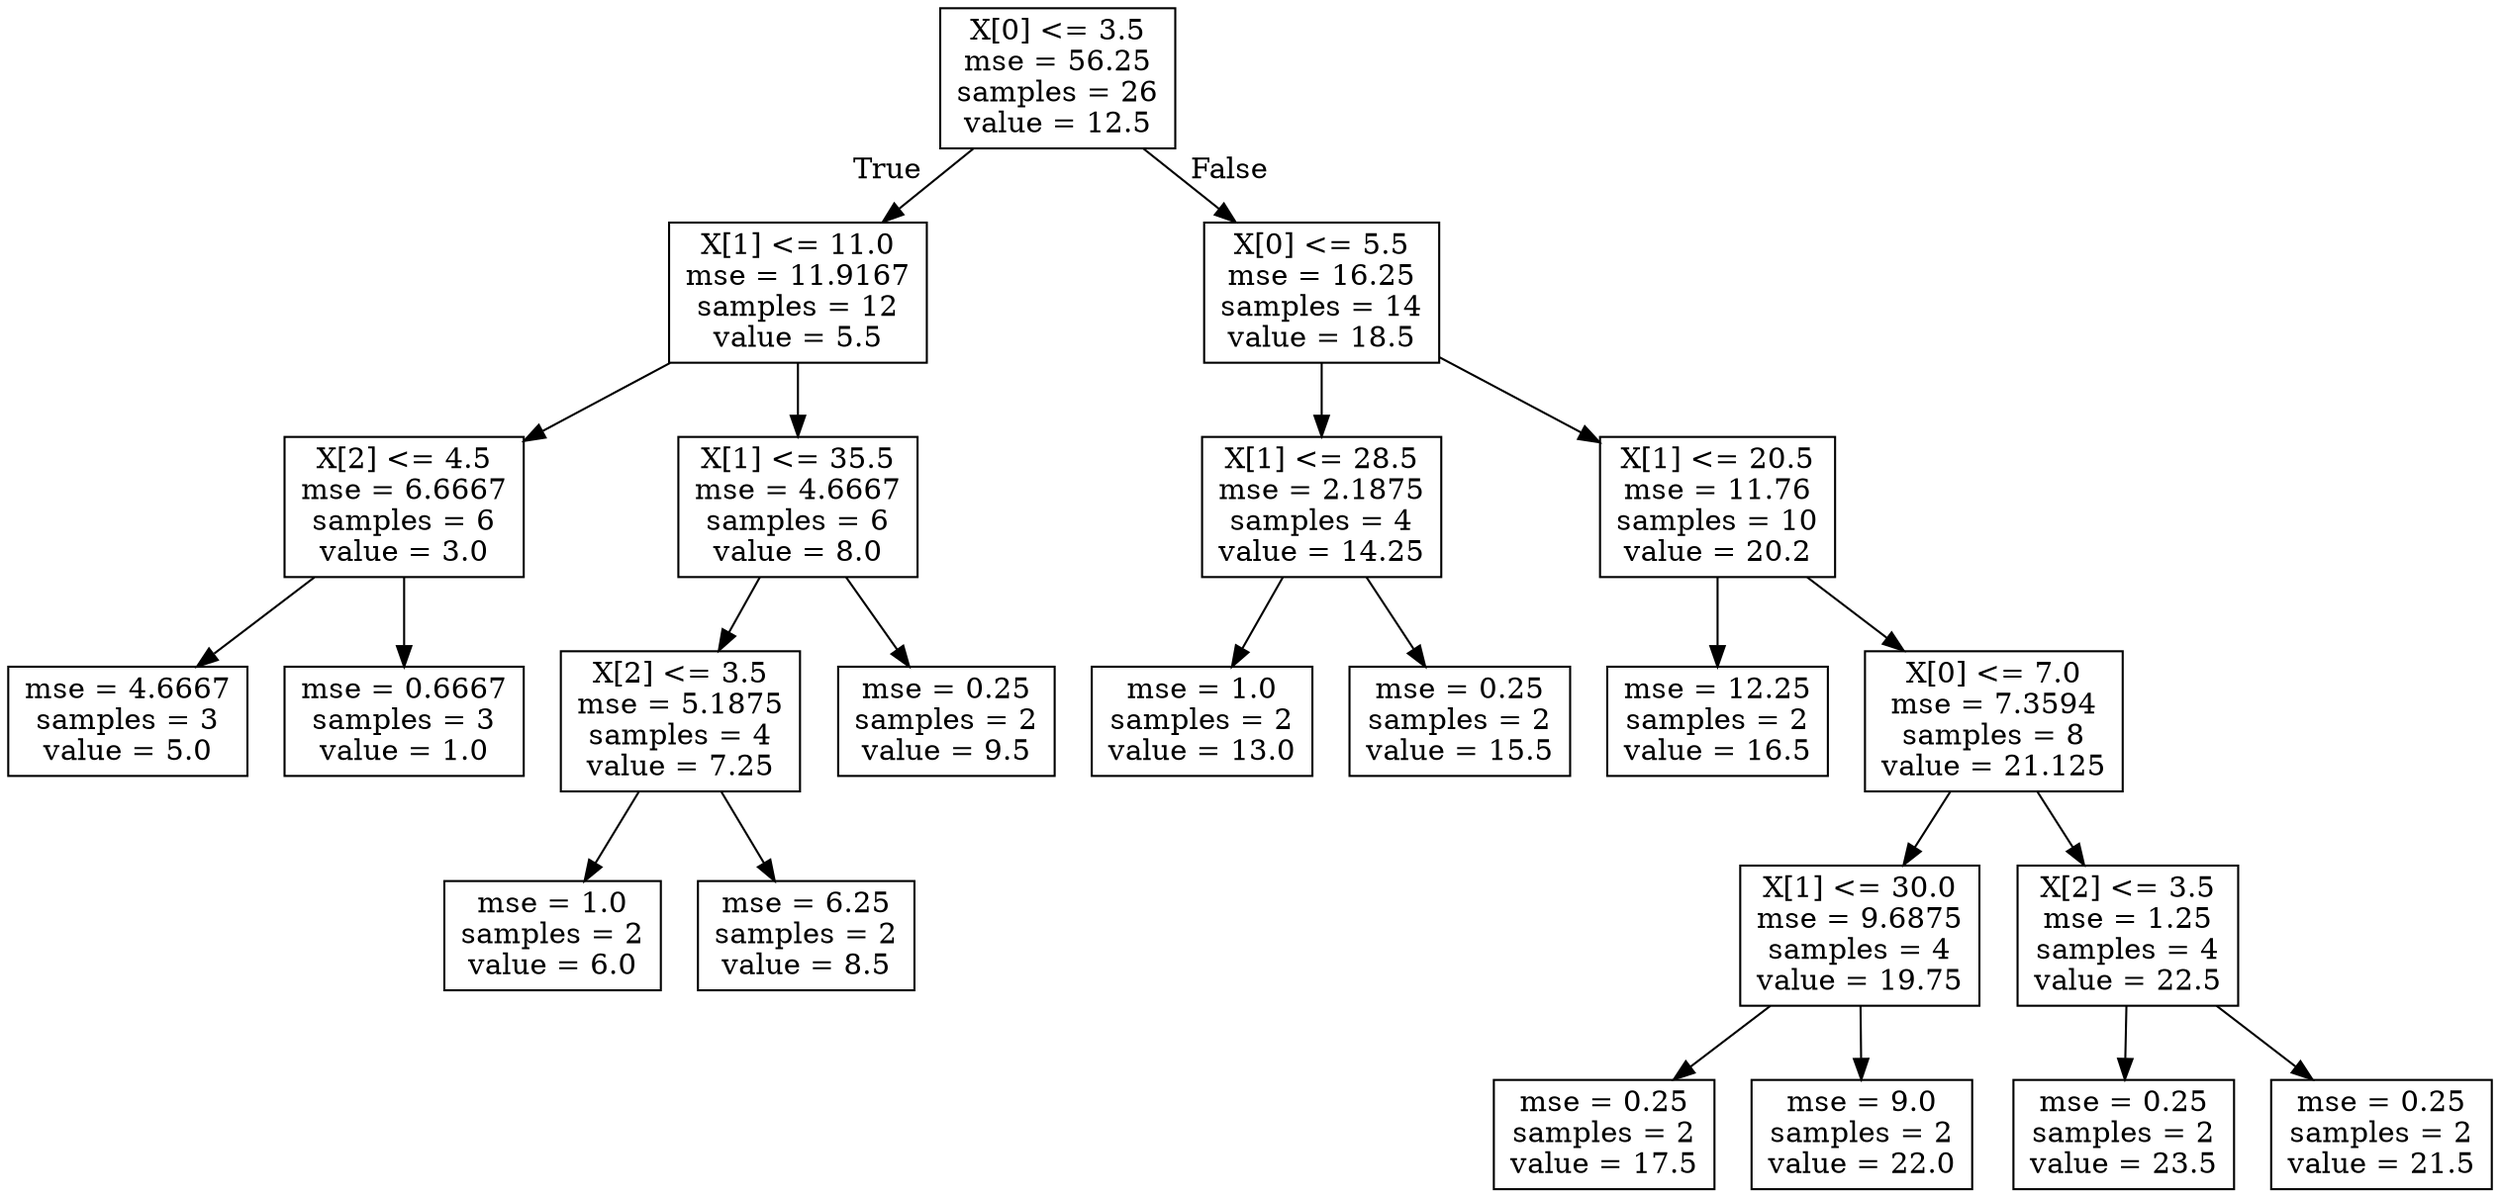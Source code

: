 digraph Tree {
node [shape=box] ;
0 [label="X[0] <= 3.5\nmse = 56.25\nsamples = 26\nvalue = 12.5"] ;
1 [label="X[1] <= 11.0\nmse = 11.9167\nsamples = 12\nvalue = 5.5"] ;
0 -> 1 [labeldistance=2.5, labelangle=45, headlabel="True"] ;
2 [label="X[2] <= 4.5\nmse = 6.6667\nsamples = 6\nvalue = 3.0"] ;
1 -> 2 ;
3 [label="mse = 4.6667\nsamples = 3\nvalue = 5.0"] ;
2 -> 3 ;
4 [label="mse = 0.6667\nsamples = 3\nvalue = 1.0"] ;
2 -> 4 ;
5 [label="X[1] <= 35.5\nmse = 4.6667\nsamples = 6\nvalue = 8.0"] ;
1 -> 5 ;
6 [label="X[2] <= 3.5\nmse = 5.1875\nsamples = 4\nvalue = 7.25"] ;
5 -> 6 ;
7 [label="mse = 1.0\nsamples = 2\nvalue = 6.0"] ;
6 -> 7 ;
8 [label="mse = 6.25\nsamples = 2\nvalue = 8.5"] ;
6 -> 8 ;
9 [label="mse = 0.25\nsamples = 2\nvalue = 9.5"] ;
5 -> 9 ;
10 [label="X[0] <= 5.5\nmse = 16.25\nsamples = 14\nvalue = 18.5"] ;
0 -> 10 [labeldistance=2.5, labelangle=-45, headlabel="False"] ;
11 [label="X[1] <= 28.5\nmse = 2.1875\nsamples = 4\nvalue = 14.25"] ;
10 -> 11 ;
12 [label="mse = 1.0\nsamples = 2\nvalue = 13.0"] ;
11 -> 12 ;
13 [label="mse = 0.25\nsamples = 2\nvalue = 15.5"] ;
11 -> 13 ;
14 [label="X[1] <= 20.5\nmse = 11.76\nsamples = 10\nvalue = 20.2"] ;
10 -> 14 ;
15 [label="mse = 12.25\nsamples = 2\nvalue = 16.5"] ;
14 -> 15 ;
16 [label="X[0] <= 7.0\nmse = 7.3594\nsamples = 8\nvalue = 21.125"] ;
14 -> 16 ;
17 [label="X[1] <= 30.0\nmse = 9.6875\nsamples = 4\nvalue = 19.75"] ;
16 -> 17 ;
18 [label="mse = 0.25\nsamples = 2\nvalue = 17.5"] ;
17 -> 18 ;
19 [label="mse = 9.0\nsamples = 2\nvalue = 22.0"] ;
17 -> 19 ;
20 [label="X[2] <= 3.5\nmse = 1.25\nsamples = 4\nvalue = 22.5"] ;
16 -> 20 ;
21 [label="mse = 0.25\nsamples = 2\nvalue = 23.5"] ;
20 -> 21 ;
22 [label="mse = 0.25\nsamples = 2\nvalue = 21.5"] ;
20 -> 22 ;
}